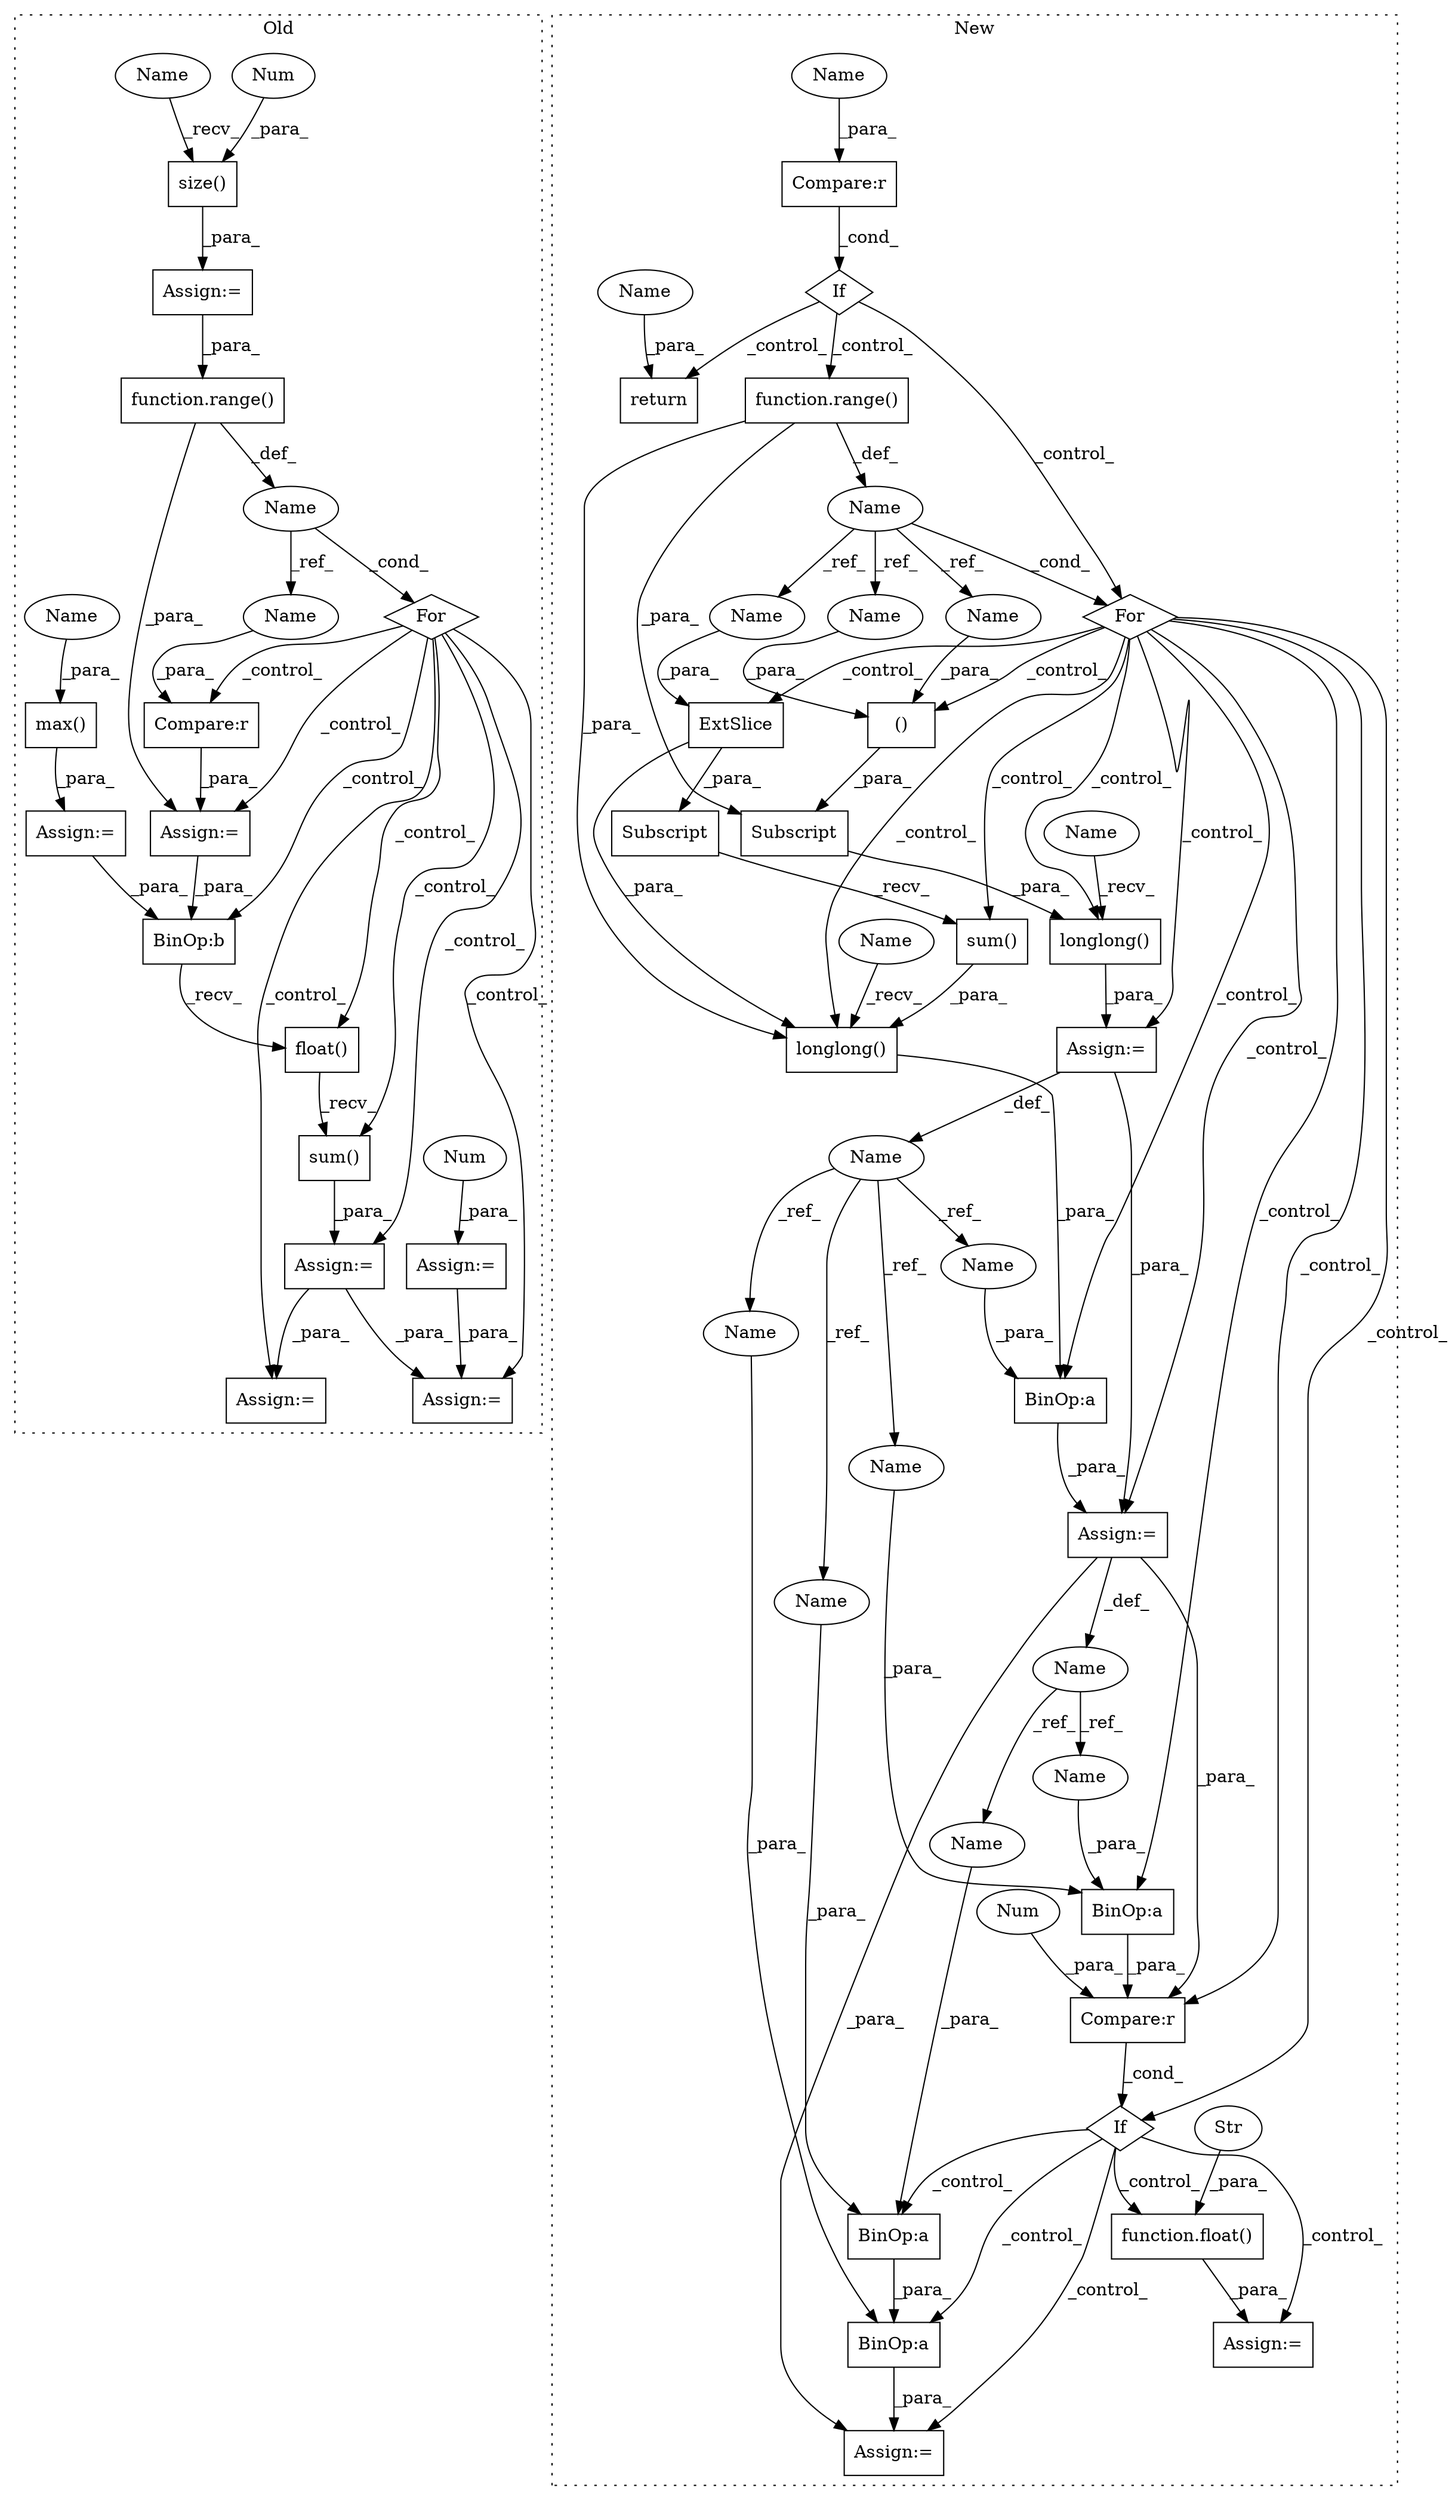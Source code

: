 digraph G {
subgraph cluster0 {
1 [label="float()" a="75" s="3040" l="33" shape="box"];
4 [label="sum()" a="75" s="3040" l="39" shape="box"];
5 [label="Compare:r" a="40" s="3006" l="15" shape="box"];
7 [label="Assign:=" a="68" s="3101" l="4" shape="box"];
8 [label="Assign:=" a="68" s="2888" l="3" shape="box"];
9 [label="Num" a="76" s="2891" l="1" shape="ellipse"];
10 [label="Assign:=" a="68" s="3037" l="3" shape="box"];
11 [label="Assign:=" a="68" s="3124" l="3" shape="box"];
12 [label="Assign:=" a="68" s="2794" l="3" shape="box"];
20 [label="BinOp:b" a="82" s="3050" l="3" shape="box"];
24 [label="function.range()" a="75" s="2915,2932" l="6,1" shape="box"];
26 [label="max()" a="75" s="2797,2813" l="10,9" shape="box"];
27 [label="size()" a="75" s="2759,2773" l="12,1" shape="box"];
28 [label="For" a="107" s="2902,2933" l="4,14" shape="diamond"];
30 [label="Num" a="76" s="2771" l="2" shape="ellipse"];
37 [label="Name" a="87" s="2906" l="5" shape="ellipse"];
40 [label="Assign:=" a="68" s="2756" l="3" shape="box"];
44 [label="Assign:=" a="68" s="3003" l="3" shape="box"];
47 [label="Name" a="87" s="2807" l="6" shape="ellipse"];
48 [label="Name" a="87" s="2759" l="6" shape="ellipse"];
49 [label="Name" a="87" s="3016" l="5" shape="ellipse"];
label = "Old";
style="dotted";
}
subgraph cluster1 {
2 [label="function.float()" a="75" s="2436,2447" l="6,1" shape="box"];
3 [label="Str" a="66" s="2442" l="5" shape="ellipse"];
6 [label="Assign:=" a="68" s="2433" l="3" shape="box"];
13 [label="()" a="54" s="2223" l="7" shape="box"];
14 [label="If" a="96" s="2044" l="3" shape="diamond"];
15 [label="BinOp:a" a="82" s="2397" l="3" shape="box"];
16 [label="If" a="96" s="2392" l="3" shape="diamond"];
17 [label="BinOp:a" a="82" s="2373" l="3" shape="box"];
18 [label="BinOp:a" a="82" s="2492" l="4" shape="box"];
19 [label="BinOp:a" a="82" s="2499" l="3" shape="box"];
21 [label="Subscript" a="63" s="2196,0" l="35,0" shape="box"];
22 [label="function.range()" a="75" s="2142,2164" l="6,1" shape="box"];
23 [label="Subscript" a="63" s="2335,0" l="31,0" shape="box"];
25 [label="sum()" a="75" s="2335" l="37" shape="box"];
29 [label="For" a="107" s="2129,2165" l="4,14" shape="diamond"];
31 [label="Compare:r" a="40" s="2047" l="29" shape="box"];
32 [label="return" a="93" s="2090" l="7" shape="box"];
33 [label="Compare:r" a="40" s="2395" l="17" shape="box"];
34 [label="Num" a="76" s="2411" l="1" shape="ellipse"];
35 [label="Name" a="87" s="2318" l="2" shape="ellipse"];
36 [label="Name" a="87" s="2179" l="2" shape="ellipse"];
38 [label="Name" a="87" s="2133" l="5" shape="ellipse"];
39 [label="ExtSlice" a="85" s="2335" l="4" shape="box"];
41 [label="Assign:=" a="68" s="2320" l="3" shape="box"];
42 [label="Assign:=" a="68" s="2181" l="3" shape="box"];
43 [label="Assign:=" a="68" s="2486" l="3" shape="box"];
45 [label="longlong()" a="75" s="2184,2231" l="12,1" shape="box"];
46 [label="longlong()" a="75" s="2323,2372" l="12,1" shape="box"];
50 [label="Name" a="87" s="2490" l="2" shape="ellipse"];
51 [label="Name" a="87" s="2376" l="2" shape="ellipse"];
52 [label="Name" a="87" s="2395" l="2" shape="ellipse"];
53 [label="Name" a="87" s="2497" l="2" shape="ellipse"];
54 [label="Name" a="87" s="2072" l="4" shape="ellipse"];
55 [label="Name" a="87" s="2097" l="4" shape="ellipse"];
56 [label="Name" a="87" s="2400" l="2" shape="ellipse"];
57 [label="Name" a="87" s="2502" l="2" shape="ellipse"];
58 [label="Name" a="87" s="2323" l="2" shape="ellipse"];
59 [label="Name" a="87" s="2184" l="2" shape="ellipse"];
60 [label="Name" a="87" s="2225" l="5" shape="ellipse"];
61 [label="Name" a="87" s="2360" l="5" shape="ellipse"];
62 [label="Name" a="87" s="2218" l="5" shape="ellipse"];
label = "New";
style="dotted";
}
1 -> 4 [label="_recv_"];
2 -> 6 [label="_para_"];
3 -> 2 [label="_para_"];
4 -> 10 [label="_para_"];
5 -> 44 [label="_para_"];
8 -> 7 [label="_para_"];
9 -> 8 [label="_para_"];
10 -> 11 [label="_para_"];
10 -> 7 [label="_para_"];
12 -> 20 [label="_para_"];
13 -> 21 [label="_para_"];
14 -> 29 [label="_control_"];
14 -> 32 [label="_control_"];
14 -> 22 [label="_control_"];
15 -> 33 [label="_para_"];
16 -> 43 [label="_control_"];
16 -> 6 [label="_control_"];
16 -> 2 [label="_control_"];
16 -> 19 [label="_control_"];
16 -> 18 [label="_control_"];
17 -> 41 [label="_para_"];
18 -> 43 [label="_para_"];
19 -> 18 [label="_para_"];
20 -> 1 [label="_recv_"];
21 -> 45 [label="_para_"];
22 -> 38 [label="_def_"];
22 -> 21 [label="_para_"];
22 -> 46 [label="_para_"];
23 -> 25 [label="_recv_"];
24 -> 37 [label="_def_"];
24 -> 44 [label="_para_"];
25 -> 46 [label="_para_"];
26 -> 12 [label="_para_"];
27 -> 40 [label="_para_"];
28 -> 1 [label="_control_"];
28 -> 11 [label="_control_"];
28 -> 4 [label="_control_"];
28 -> 7 [label="_control_"];
28 -> 5 [label="_control_"];
28 -> 20 [label="_control_"];
28 -> 44 [label="_control_"];
28 -> 10 [label="_control_"];
29 -> 45 [label="_control_"];
29 -> 33 [label="_control_"];
29 -> 15 [label="_control_"];
29 -> 25 [label="_control_"];
29 -> 42 [label="_control_"];
29 -> 17 [label="_control_"];
29 -> 13 [label="_control_"];
29 -> 16 [label="_control_"];
29 -> 46 [label="_control_"];
29 -> 39 [label="_control_"];
29 -> 41 [label="_control_"];
30 -> 27 [label="_para_"];
31 -> 14 [label="_cond_"];
33 -> 16 [label="_cond_"];
34 -> 33 [label="_para_"];
35 -> 56 [label="_ref_"];
35 -> 57 [label="_ref_"];
36 -> 50 [label="_ref_"];
36 -> 52 [label="_ref_"];
36 -> 53 [label="_ref_"];
36 -> 51 [label="_ref_"];
37 -> 28 [label="_cond_"];
37 -> 49 [label="_ref_"];
38 -> 60 [label="_ref_"];
38 -> 62 [label="_ref_"];
38 -> 29 [label="_cond_"];
38 -> 61 [label="_ref_"];
39 -> 46 [label="_para_"];
39 -> 23 [label="_para_"];
40 -> 24 [label="_para_"];
41 -> 43 [label="_para_"];
41 -> 33 [label="_para_"];
41 -> 35 [label="_def_"];
42 -> 41 [label="_para_"];
42 -> 36 [label="_def_"];
44 -> 20 [label="_para_"];
45 -> 42 [label="_para_"];
46 -> 17 [label="_para_"];
47 -> 26 [label="_para_"];
48 -> 27 [label="_recv_"];
49 -> 5 [label="_para_"];
50 -> 18 [label="_para_"];
51 -> 17 [label="_para_"];
52 -> 15 [label="_para_"];
53 -> 19 [label="_para_"];
54 -> 31 [label="_para_"];
55 -> 32 [label="_para_"];
56 -> 15 [label="_para_"];
57 -> 19 [label="_para_"];
58 -> 46 [label="_recv_"];
59 -> 45 [label="_recv_"];
60 -> 13 [label="_para_"];
61 -> 39 [label="_para_"];
62 -> 13 [label="_para_"];
}